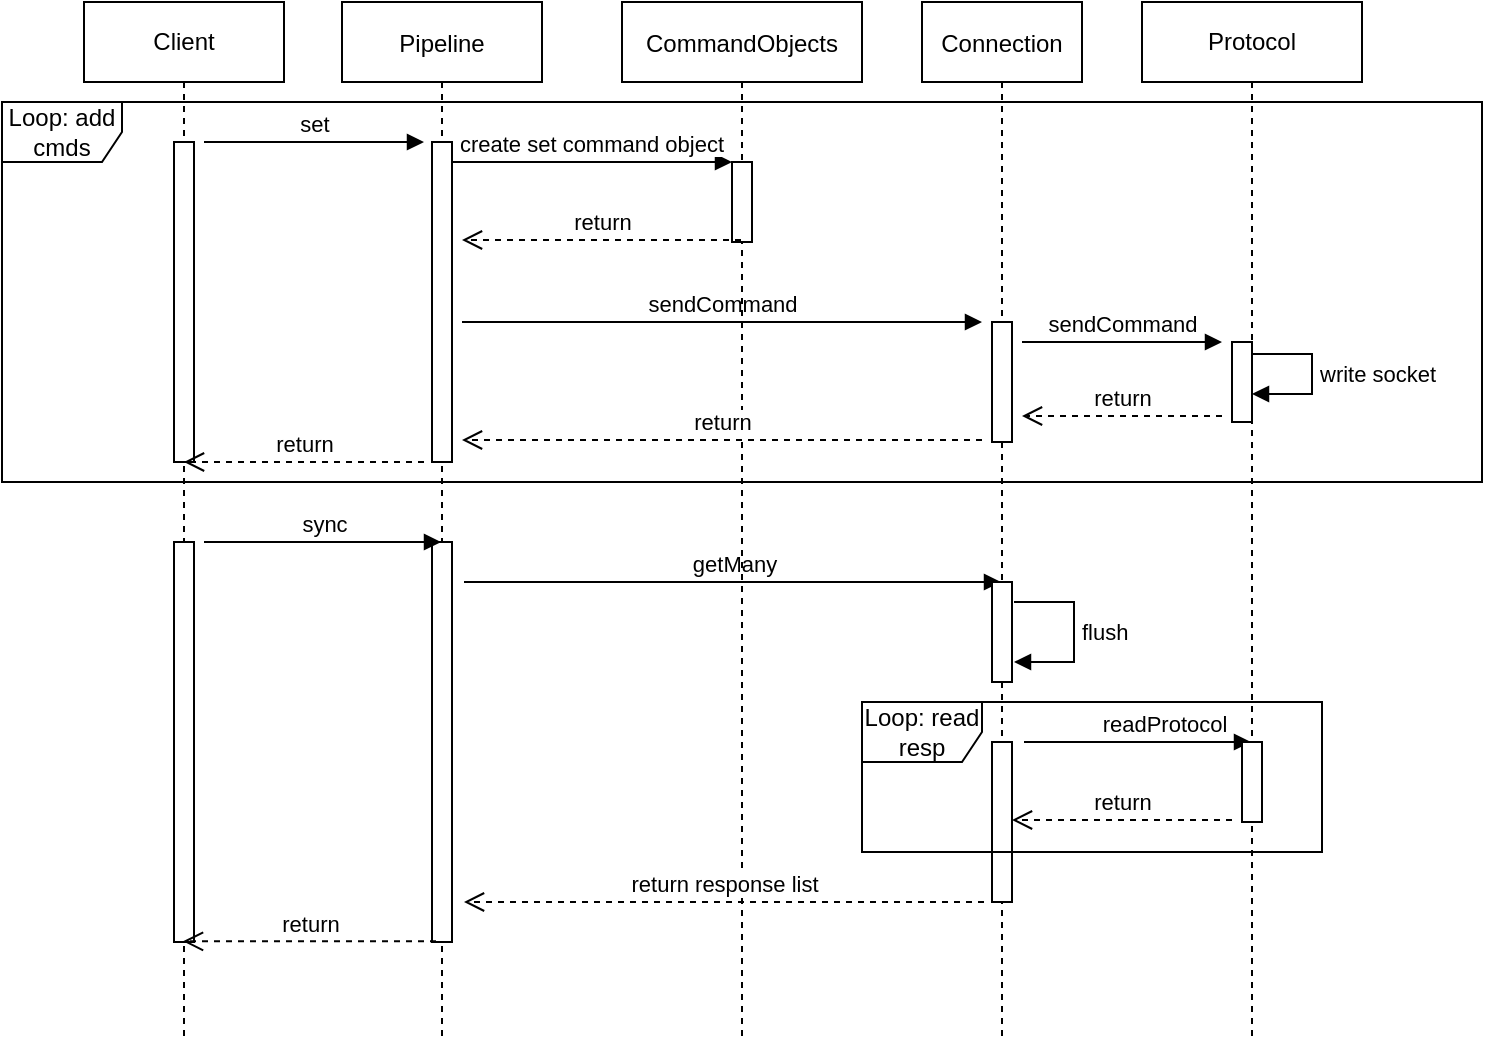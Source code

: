 <mxfile version="17.4.0" type="github">
  <diagram id="kgpKYQtTHZ0yAKxKKP6v" name="Page-1">
    <mxGraphModel dx="1002" dy="626" grid="1" gridSize="10" guides="1" tooltips="1" connect="1" arrows="1" fold="1" page="1" pageScale="1" pageWidth="850" pageHeight="1100" math="0" shadow="0">
      <root>
        <mxCell id="0" />
        <mxCell id="1" parent="0" />
        <mxCell id="3nuBFxr9cyL0pnOWT2aG-1" value="Pipeline" style="shape=umlLifeline;perimeter=lifelinePerimeter;container=1;collapsible=0;recursiveResize=0;rounded=0;shadow=0;strokeWidth=1;" parent="1" vertex="1">
          <mxGeometry x="229" y="80" width="100" height="520" as="geometry" />
        </mxCell>
        <mxCell id="3nuBFxr9cyL0pnOWT2aG-2" value="" style="points=[];perimeter=orthogonalPerimeter;rounded=0;shadow=0;strokeWidth=1;" parent="3nuBFxr9cyL0pnOWT2aG-1" vertex="1">
          <mxGeometry x="45" y="70" width="10" height="160" as="geometry" />
        </mxCell>
        <mxCell id="mgqirXPC6aNDuB3PSACS-11" value="sendCommand" style="html=1;verticalAlign=bottom;endArrow=block;rounded=0;" edge="1" parent="3nuBFxr9cyL0pnOWT2aG-1">
          <mxGeometry width="80" relative="1" as="geometry">
            <mxPoint x="60" y="160" as="sourcePoint" />
            <mxPoint x="320" y="160" as="targetPoint" />
          </mxGeometry>
        </mxCell>
        <mxCell id="mgqirXPC6aNDuB3PSACS-28" value="" style="html=1;points=[];perimeter=orthogonalPerimeter;" vertex="1" parent="3nuBFxr9cyL0pnOWT2aG-1">
          <mxGeometry x="45" y="270" width="10" height="200" as="geometry" />
        </mxCell>
        <mxCell id="mgqirXPC6aNDuB3PSACS-30" value="getMany" style="html=1;verticalAlign=bottom;endArrow=block;rounded=0;" edge="1" parent="3nuBFxr9cyL0pnOWT2aG-1" target="mgqirXPC6aNDuB3PSACS-1">
          <mxGeometry width="80" relative="1" as="geometry">
            <mxPoint x="61" y="290" as="sourcePoint" />
            <mxPoint x="271" y="290" as="targetPoint" />
          </mxGeometry>
        </mxCell>
        <mxCell id="3nuBFxr9cyL0pnOWT2aG-5" value="CommandObjects" style="shape=umlLifeline;perimeter=lifelinePerimeter;container=1;collapsible=0;recursiveResize=0;rounded=0;shadow=0;strokeWidth=1;" parent="1" vertex="1">
          <mxGeometry x="369" y="80" width="120" height="520" as="geometry" />
        </mxCell>
        <mxCell id="mgqirXPC6aNDuB3PSACS-8" value="" style="html=1;points=[];perimeter=orthogonalPerimeter;" vertex="1" parent="3nuBFxr9cyL0pnOWT2aG-5">
          <mxGeometry x="55" y="80" width="10" height="40" as="geometry" />
        </mxCell>
        <mxCell id="mgqirXPC6aNDuB3PSACS-51" value="return response list" style="html=1;verticalAlign=bottom;endArrow=open;dashed=1;endSize=8;rounded=0;" edge="1" parent="3nuBFxr9cyL0pnOWT2aG-5">
          <mxGeometry relative="1" as="geometry">
            <mxPoint x="181" y="450" as="sourcePoint" />
            <mxPoint x="-79" y="450" as="targetPoint" />
          </mxGeometry>
        </mxCell>
        <mxCell id="3nuBFxr9cyL0pnOWT2aG-8" value="create set command object" style="verticalAlign=bottom;endArrow=block;entryX=0;entryY=0;shadow=0;strokeWidth=1;" parent="1" source="3nuBFxr9cyL0pnOWT2aG-2" edge="1">
          <mxGeometry relative="1" as="geometry">
            <mxPoint x="384" y="160" as="sourcePoint" />
            <mxPoint x="424" y="160.0" as="targetPoint" />
          </mxGeometry>
        </mxCell>
        <mxCell id="mgqirXPC6aNDuB3PSACS-1" value="Connection" style="shape=umlLifeline;perimeter=lifelinePerimeter;container=1;collapsible=0;recursiveResize=0;rounded=0;shadow=0;strokeWidth=1;" vertex="1" parent="1">
          <mxGeometry x="519" y="80" width="80" height="520" as="geometry" />
        </mxCell>
        <mxCell id="mgqirXPC6aNDuB3PSACS-2" value="" style="points=[];perimeter=orthogonalPerimeter;rounded=0;shadow=0;strokeWidth=1;" vertex="1" parent="mgqirXPC6aNDuB3PSACS-1">
          <mxGeometry x="35" y="160" width="10" height="60" as="geometry" />
        </mxCell>
        <mxCell id="mgqirXPC6aNDuB3PSACS-14" value="sendCommand" style="html=1;verticalAlign=bottom;endArrow=block;rounded=0;" edge="1" parent="mgqirXPC6aNDuB3PSACS-1">
          <mxGeometry width="80" relative="1" as="geometry">
            <mxPoint x="50" y="170" as="sourcePoint" />
            <mxPoint x="150" y="170" as="targetPoint" />
          </mxGeometry>
        </mxCell>
        <mxCell id="mgqirXPC6aNDuB3PSACS-15" value="return" style="html=1;verticalAlign=bottom;endArrow=open;dashed=1;endSize=8;rounded=0;" edge="1" parent="mgqirXPC6aNDuB3PSACS-1">
          <mxGeometry relative="1" as="geometry">
            <mxPoint x="150" y="207" as="sourcePoint" />
            <mxPoint x="50" y="207" as="targetPoint" />
          </mxGeometry>
        </mxCell>
        <mxCell id="mgqirXPC6aNDuB3PSACS-31" value="" style="html=1;points=[];perimeter=orthogonalPerimeter;" vertex="1" parent="mgqirXPC6aNDuB3PSACS-1">
          <mxGeometry x="35" y="290" width="10" height="50" as="geometry" />
        </mxCell>
        <mxCell id="mgqirXPC6aNDuB3PSACS-33" value="readProtocol" style="html=1;verticalAlign=bottom;endArrow=block;rounded=0;" edge="1" parent="mgqirXPC6aNDuB3PSACS-1" target="mgqirXPC6aNDuB3PSACS-12">
          <mxGeometry x="0.234" width="80" relative="1" as="geometry">
            <mxPoint x="51" y="370" as="sourcePoint" />
            <mxPoint x="164.5" y="370" as="targetPoint" />
            <mxPoint as="offset" />
          </mxGeometry>
        </mxCell>
        <mxCell id="mgqirXPC6aNDuB3PSACS-45" value="flush" style="edgeStyle=orthogonalEdgeStyle;html=1;align=left;spacingLeft=2;endArrow=block;rounded=0;" edge="1" parent="mgqirXPC6aNDuB3PSACS-1">
          <mxGeometry relative="1" as="geometry">
            <mxPoint x="46" y="300" as="sourcePoint" />
            <Array as="points">
              <mxPoint x="76" y="300" />
              <mxPoint x="76" y="330" />
            </Array>
            <mxPoint x="46" y="330" as="targetPoint" />
          </mxGeometry>
        </mxCell>
        <mxCell id="mgqirXPC6aNDuB3PSACS-49" value="" style="html=1;points=[];perimeter=orthogonalPerimeter;" vertex="1" parent="mgqirXPC6aNDuB3PSACS-1">
          <mxGeometry x="35" y="370" width="10" height="80" as="geometry" />
        </mxCell>
        <mxCell id="mgqirXPC6aNDuB3PSACS-10" value="return" style="html=1;verticalAlign=bottom;endArrow=open;dashed=1;endSize=8;rounded=0;" edge="1" parent="1" source="3nuBFxr9cyL0pnOWT2aG-5">
          <mxGeometry relative="1" as="geometry">
            <mxPoint x="419" y="240" as="sourcePoint" />
            <mxPoint x="289" y="199" as="targetPoint" />
          </mxGeometry>
        </mxCell>
        <mxCell id="mgqirXPC6aNDuB3PSACS-12" value="Protocol" style="shape=umlLifeline;perimeter=lifelinePerimeter;whiteSpace=wrap;html=1;container=1;collapsible=0;recursiveResize=0;outlineConnect=0;" vertex="1" parent="1">
          <mxGeometry x="629" y="80" width="110" height="520" as="geometry" />
        </mxCell>
        <mxCell id="mgqirXPC6aNDuB3PSACS-13" value="" style="html=1;points=[];perimeter=orthogonalPerimeter;" vertex="1" parent="mgqirXPC6aNDuB3PSACS-12">
          <mxGeometry x="45" y="170" width="10" height="40" as="geometry" />
        </mxCell>
        <mxCell id="mgqirXPC6aNDuB3PSACS-32" value="" style="html=1;points=[];perimeter=orthogonalPerimeter;" vertex="1" parent="mgqirXPC6aNDuB3PSACS-12">
          <mxGeometry x="50" y="370" width="10" height="40" as="geometry" />
        </mxCell>
        <mxCell id="mgqirXPC6aNDuB3PSACS-35" value="return" style="html=1;verticalAlign=bottom;endArrow=open;dashed=1;endSize=8;rounded=0;" edge="1" parent="mgqirXPC6aNDuB3PSACS-12">
          <mxGeometry relative="1" as="geometry">
            <mxPoint x="45" y="409" as="sourcePoint" />
            <mxPoint x="-65" y="409" as="targetPoint" />
          </mxGeometry>
        </mxCell>
        <mxCell id="mgqirXPC6aNDuB3PSACS-18" value="return" style="html=1;verticalAlign=bottom;endArrow=open;dashed=1;endSize=8;rounded=0;" edge="1" parent="1">
          <mxGeometry relative="1" as="geometry">
            <mxPoint x="549" y="299" as="sourcePoint" />
            <mxPoint x="289" y="299" as="targetPoint" />
          </mxGeometry>
        </mxCell>
        <mxCell id="mgqirXPC6aNDuB3PSACS-20" value="write socket" style="edgeStyle=orthogonalEdgeStyle;html=1;align=left;spacingLeft=2;endArrow=block;rounded=0;" edge="1" parent="1">
          <mxGeometry relative="1" as="geometry">
            <mxPoint x="684" y="256" as="sourcePoint" />
            <Array as="points">
              <mxPoint x="714" y="256" />
            </Array>
            <mxPoint x="684" y="276" as="targetPoint" />
          </mxGeometry>
        </mxCell>
        <mxCell id="mgqirXPC6aNDuB3PSACS-21" value="Client" style="shape=umlLifeline;perimeter=lifelinePerimeter;whiteSpace=wrap;html=1;container=1;collapsible=0;recursiveResize=0;outlineConnect=0;" vertex="1" parent="1">
          <mxGeometry x="100" y="80" width="100" height="520" as="geometry" />
        </mxCell>
        <mxCell id="mgqirXPC6aNDuB3PSACS-22" value="" style="html=1;points=[];perimeter=orthogonalPerimeter;" vertex="1" parent="mgqirXPC6aNDuB3PSACS-21">
          <mxGeometry x="45" y="70" width="10" height="160" as="geometry" />
        </mxCell>
        <mxCell id="mgqirXPC6aNDuB3PSACS-23" value="set" style="html=1;verticalAlign=bottom;endArrow=block;rounded=0;" edge="1" parent="mgqirXPC6aNDuB3PSACS-21">
          <mxGeometry width="80" relative="1" as="geometry">
            <mxPoint x="60" y="70" as="sourcePoint" />
            <mxPoint x="170" y="70" as="targetPoint" />
          </mxGeometry>
        </mxCell>
        <mxCell id="mgqirXPC6aNDuB3PSACS-26" value="return" style="html=1;verticalAlign=bottom;endArrow=open;dashed=1;endSize=8;rounded=0;" edge="1" parent="mgqirXPC6aNDuB3PSACS-21" target="mgqirXPC6aNDuB3PSACS-21">
          <mxGeometry relative="1" as="geometry">
            <mxPoint x="170" y="230" as="sourcePoint" />
            <mxPoint x="90" y="230" as="targetPoint" />
          </mxGeometry>
        </mxCell>
        <mxCell id="mgqirXPC6aNDuB3PSACS-27" value="" style="html=1;points=[];perimeter=orthogonalPerimeter;" vertex="1" parent="mgqirXPC6aNDuB3PSACS-21">
          <mxGeometry x="45" y="270" width="10" height="200" as="geometry" />
        </mxCell>
        <mxCell id="mgqirXPC6aNDuB3PSACS-29" value="sync" style="html=1;verticalAlign=bottom;endArrow=block;rounded=0;" edge="1" parent="mgqirXPC6aNDuB3PSACS-21" target="3nuBFxr9cyL0pnOWT2aG-1">
          <mxGeometry width="80" relative="1" as="geometry">
            <mxPoint x="60" y="270" as="sourcePoint" />
            <mxPoint x="140" y="270" as="targetPoint" />
            <Array as="points">
              <mxPoint x="120" y="270" />
            </Array>
          </mxGeometry>
        </mxCell>
        <mxCell id="mgqirXPC6aNDuB3PSACS-16" value="Loop: add cmds" style="shape=umlFrame;whiteSpace=wrap;html=1;" vertex="1" parent="1">
          <mxGeometry x="59" y="130" width="740" height="190" as="geometry" />
        </mxCell>
        <mxCell id="mgqirXPC6aNDuB3PSACS-37" value="Loop: read resp" style="shape=umlFrame;whiteSpace=wrap;html=1;" vertex="1" parent="1">
          <mxGeometry x="489" y="430" width="230" height="75" as="geometry" />
        </mxCell>
        <mxCell id="mgqirXPC6aNDuB3PSACS-52" value="return" style="html=1;verticalAlign=bottom;endArrow=open;dashed=1;endSize=8;rounded=0;exitX=0.47;exitY=0.982;exitDx=0;exitDy=0;exitPerimeter=0;" edge="1" parent="1">
          <mxGeometry relative="1" as="geometry">
            <mxPoint x="276" y="549.64" as="sourcePoint" />
            <mxPoint x="149.5" y="549.64" as="targetPoint" />
          </mxGeometry>
        </mxCell>
      </root>
    </mxGraphModel>
  </diagram>
</mxfile>
